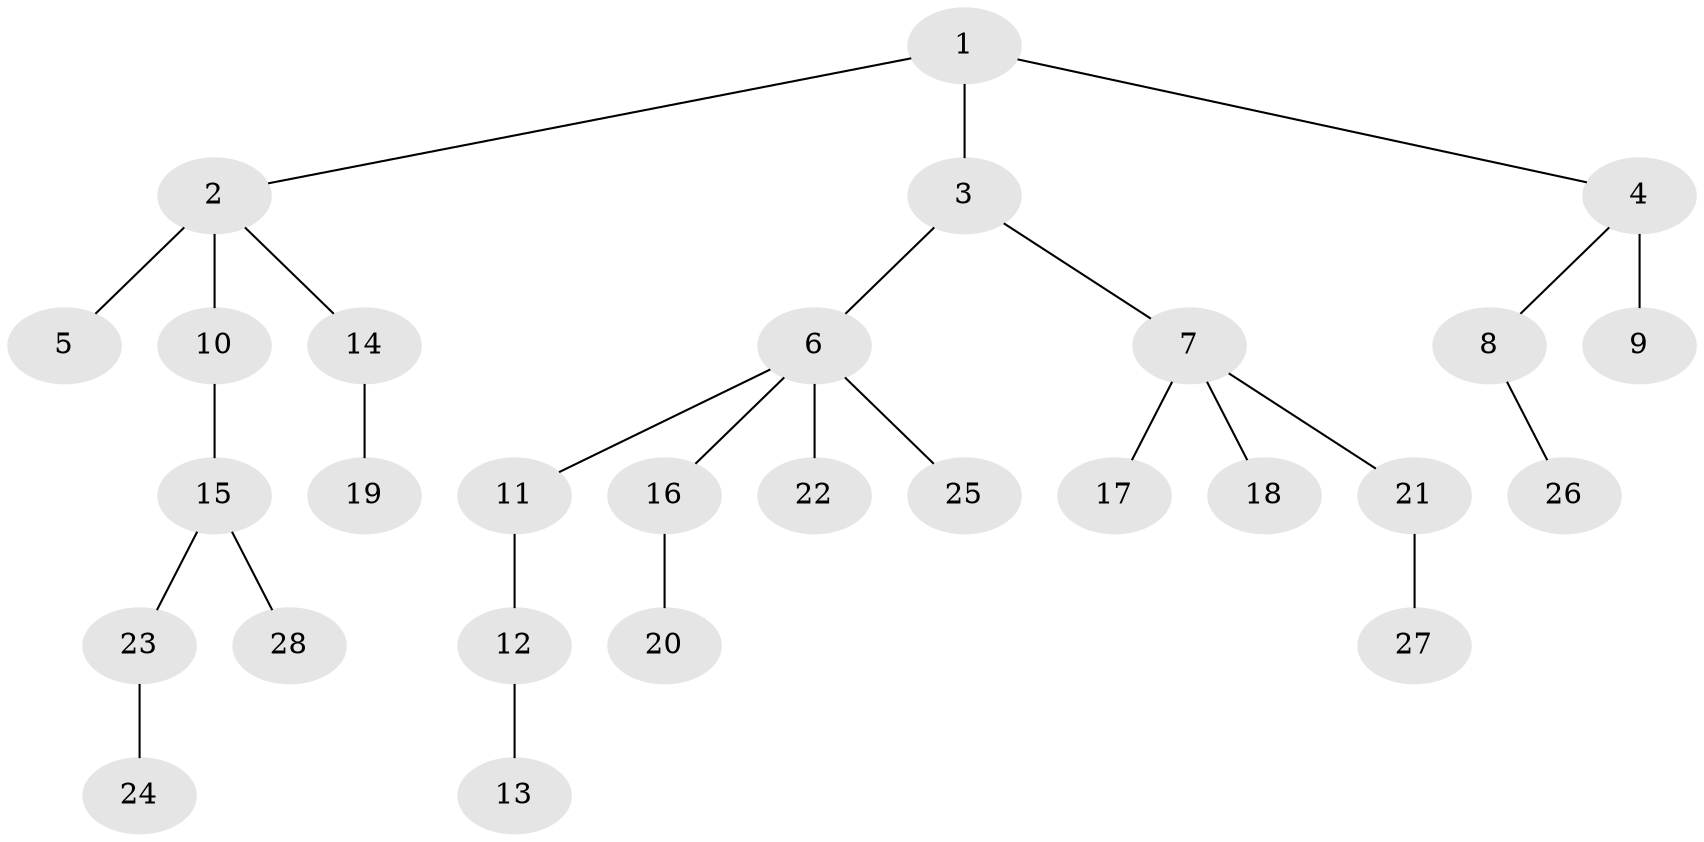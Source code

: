 // original degree distribution, {4: 0.07407407407407407, 6: 0.037037037037037035, 3: 0.1111111111111111, 2: 0.25925925925925924, 5: 0.018518518518518517, 1: 0.5}
// Generated by graph-tools (version 1.1) at 2025/37/03/09/25 02:37:08]
// undirected, 28 vertices, 27 edges
graph export_dot {
graph [start="1"]
  node [color=gray90,style=filled];
  1;
  2;
  3;
  4;
  5;
  6;
  7;
  8;
  9;
  10;
  11;
  12;
  13;
  14;
  15;
  16;
  17;
  18;
  19;
  20;
  21;
  22;
  23;
  24;
  25;
  26;
  27;
  28;
  1 -- 2 [weight=1.0];
  1 -- 3 [weight=1.0];
  1 -- 4 [weight=1.0];
  2 -- 5 [weight=1.0];
  2 -- 10 [weight=2.0];
  2 -- 14 [weight=1.0];
  3 -- 6 [weight=1.0];
  3 -- 7 [weight=1.0];
  4 -- 8 [weight=1.0];
  4 -- 9 [weight=4.0];
  6 -- 11 [weight=1.0];
  6 -- 16 [weight=1.0];
  6 -- 22 [weight=1.0];
  6 -- 25 [weight=1.0];
  7 -- 17 [weight=1.0];
  7 -- 18 [weight=1.0];
  7 -- 21 [weight=1.0];
  8 -- 26 [weight=1.0];
  10 -- 15 [weight=1.0];
  11 -- 12 [weight=1.0];
  12 -- 13 [weight=1.0];
  14 -- 19 [weight=1.0];
  15 -- 23 [weight=1.0];
  15 -- 28 [weight=1.0];
  16 -- 20 [weight=1.0];
  21 -- 27 [weight=1.0];
  23 -- 24 [weight=2.0];
}
